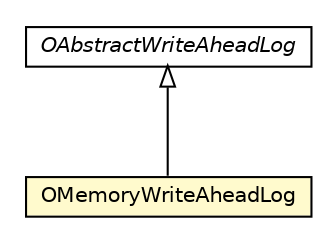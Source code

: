 #!/usr/local/bin/dot
#
# Class diagram 
# Generated by UMLGraph version R5_6-24-gf6e263 (http://www.umlgraph.org/)
#

digraph G {
	edge [fontname="Helvetica",fontsize=10,labelfontname="Helvetica",labelfontsize=10];
	node [fontname="Helvetica",fontsize=10,shape=plaintext];
	nodesep=0.25;
	ranksep=0.5;
	// com.orientechnologies.orient.core.storage.impl.local.paginated.wal.OMemoryWriteAheadLog
	c2484405 [label=<<table title="com.orientechnologies.orient.core.storage.impl.local.paginated.wal.OMemoryWriteAheadLog" border="0" cellborder="1" cellspacing="0" cellpadding="2" port="p" bgcolor="lemonChiffon" href="./OMemoryWriteAheadLog.html">
		<tr><td><table border="0" cellspacing="0" cellpadding="1">
<tr><td align="center" balign="center"> OMemoryWriteAheadLog </td></tr>
		</table></td></tr>
		</table>>, URL="./OMemoryWriteAheadLog.html", fontname="Helvetica", fontcolor="black", fontsize=10.0];
	// com.orientechnologies.orient.core.storage.impl.local.paginated.wal.OAbstractWriteAheadLog
	c2484409 [label=<<table title="com.orientechnologies.orient.core.storage.impl.local.paginated.wal.OAbstractWriteAheadLog" border="0" cellborder="1" cellspacing="0" cellpadding="2" port="p" href="./OAbstractWriteAheadLog.html">
		<tr><td><table border="0" cellspacing="0" cellpadding="1">
<tr><td align="center" balign="center"><font face="Helvetica-Oblique"> OAbstractWriteAheadLog </font></td></tr>
		</table></td></tr>
		</table>>, URL="./OAbstractWriteAheadLog.html", fontname="Helvetica", fontcolor="black", fontsize=10.0];
	//com.orientechnologies.orient.core.storage.impl.local.paginated.wal.OMemoryWriteAheadLog extends com.orientechnologies.orient.core.storage.impl.local.paginated.wal.OAbstractWriteAheadLog
	c2484409:p -> c2484405:p [dir=back,arrowtail=empty];
}

